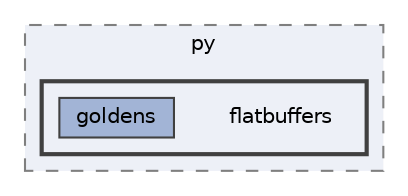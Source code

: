 digraph "flatbuffers/goldens/py/flatbuffers"
{
 // LATEX_PDF_SIZE
  bgcolor="transparent";
  edge [fontname=Helvetica,fontsize=10,labelfontname=Helvetica,labelfontsize=10];
  node [fontname=Helvetica,fontsize=10,shape=box,height=0.2,width=0.4];
  compound=true
  subgraph clusterdir_60cc914f268769f766bed442c3dde559 {
    graph [ bgcolor="#edf0f7", pencolor="grey50", label="py", fontname=Helvetica,fontsize=10 style="filled,dashed", URL="dir_60cc914f268769f766bed442c3dde559.html",tooltip=""]
  subgraph clusterdir_758a84fd60fb2f3838bf3995a73cfeb0 {
    graph [ bgcolor="#edf0f7", pencolor="grey25", label="", fontname=Helvetica,fontsize=10 style="filled,bold", URL="dir_758a84fd60fb2f3838bf3995a73cfeb0.html",tooltip=""]
    dir_758a84fd60fb2f3838bf3995a73cfeb0 [shape=plaintext, label="flatbuffers"];
  dir_b96a64d69e4c39a335474d072bcd775e [label="goldens", fillcolor="#a2b4d6", color="grey25", style="filled", URL="dir_b96a64d69e4c39a335474d072bcd775e.html",tooltip=""];
  }
  }
}
